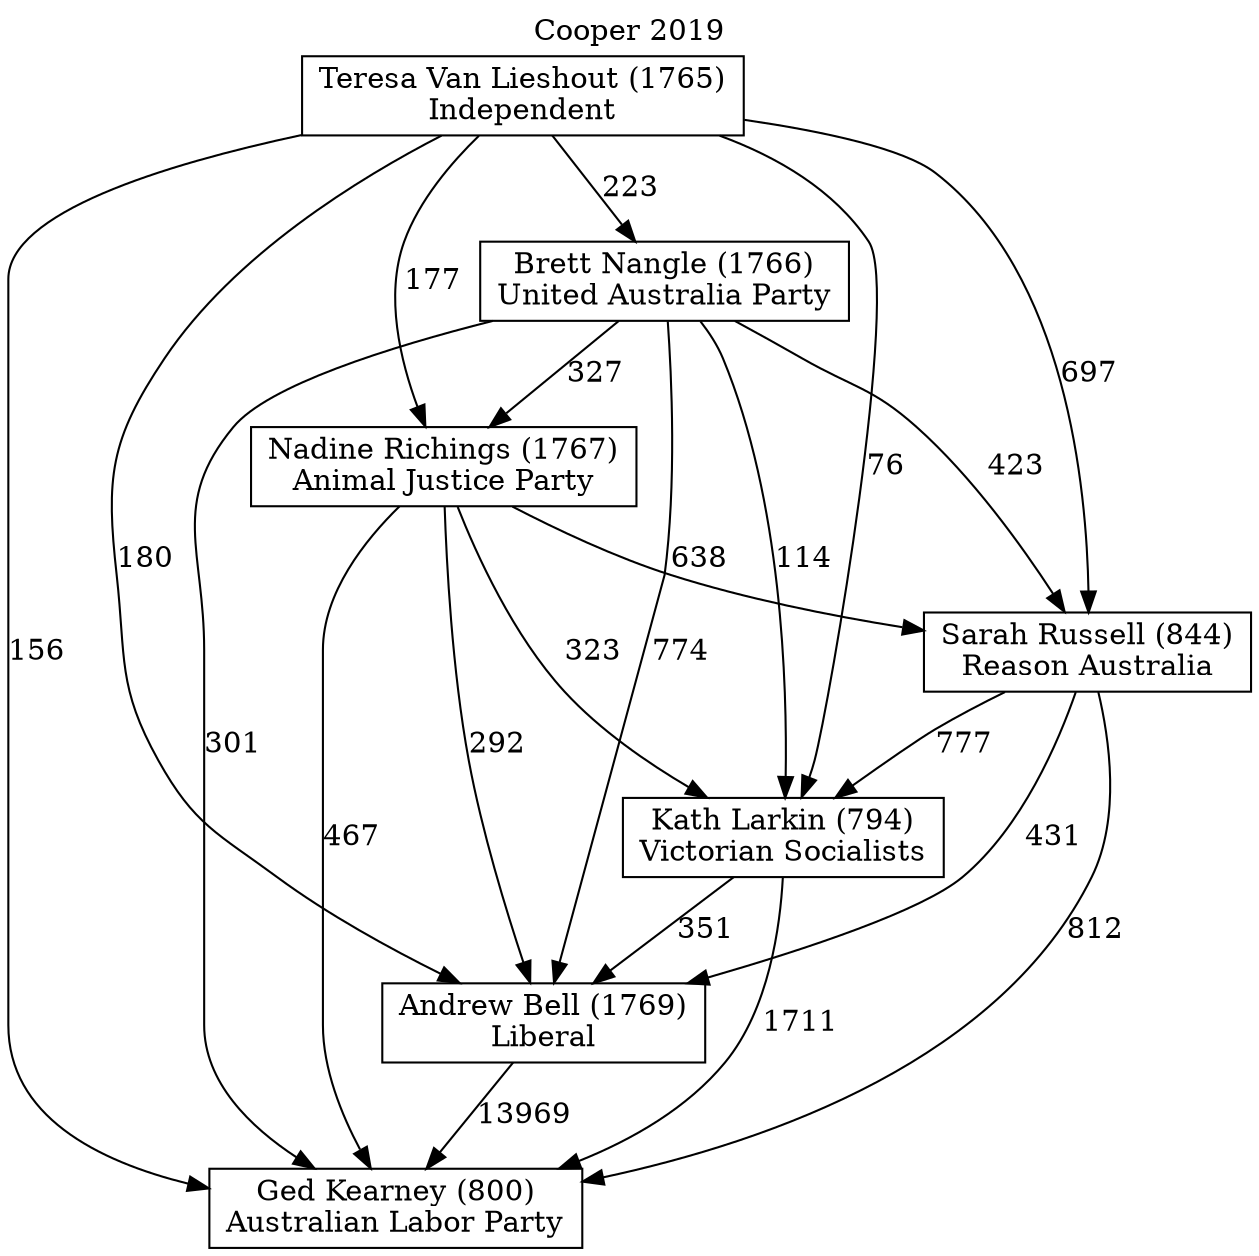 // House preference flow
digraph "Ged Kearney (800)_Cooper_2019" {
	graph [label="Cooper 2019" labelloc=t mclimit=10]
	node [shape=box]
	"Ged Kearney (800)" [label="Ged Kearney (800)
Australian Labor Party"]
	"Andrew Bell (1769)" [label="Andrew Bell (1769)
Liberal"]
	"Kath Larkin (794)" [label="Kath Larkin (794)
Victorian Socialists"]
	"Sarah Russell (844)" [label="Sarah Russell (844)
Reason Australia"]
	"Nadine Richings (1767)" [label="Nadine Richings (1767)
Animal Justice Party"]
	"Brett Nangle (1766)" [label="Brett Nangle (1766)
United Australia Party"]
	"Teresa Van Lieshout (1765)" [label="Teresa Van Lieshout (1765)
Independent"]
	"Andrew Bell (1769)" -> "Ged Kearney (800)" [label=13969]
	"Kath Larkin (794)" -> "Andrew Bell (1769)" [label=351]
	"Sarah Russell (844)" -> "Kath Larkin (794)" [label=777]
	"Nadine Richings (1767)" -> "Sarah Russell (844)" [label=638]
	"Brett Nangle (1766)" -> "Nadine Richings (1767)" [label=327]
	"Teresa Van Lieshout (1765)" -> "Brett Nangle (1766)" [label=223]
	"Kath Larkin (794)" -> "Ged Kearney (800)" [label=1711]
	"Sarah Russell (844)" -> "Ged Kearney (800)" [label=812]
	"Nadine Richings (1767)" -> "Ged Kearney (800)" [label=467]
	"Brett Nangle (1766)" -> "Ged Kearney (800)" [label=301]
	"Teresa Van Lieshout (1765)" -> "Ged Kearney (800)" [label=156]
	"Teresa Van Lieshout (1765)" -> "Nadine Richings (1767)" [label=177]
	"Brett Nangle (1766)" -> "Sarah Russell (844)" [label=423]
	"Teresa Van Lieshout (1765)" -> "Sarah Russell (844)" [label=697]
	"Nadine Richings (1767)" -> "Kath Larkin (794)" [label=323]
	"Brett Nangle (1766)" -> "Kath Larkin (794)" [label=114]
	"Teresa Van Lieshout (1765)" -> "Kath Larkin (794)" [label=76]
	"Sarah Russell (844)" -> "Andrew Bell (1769)" [label=431]
	"Nadine Richings (1767)" -> "Andrew Bell (1769)" [label=292]
	"Brett Nangle (1766)" -> "Andrew Bell (1769)" [label=774]
	"Teresa Van Lieshout (1765)" -> "Andrew Bell (1769)" [label=180]
}
